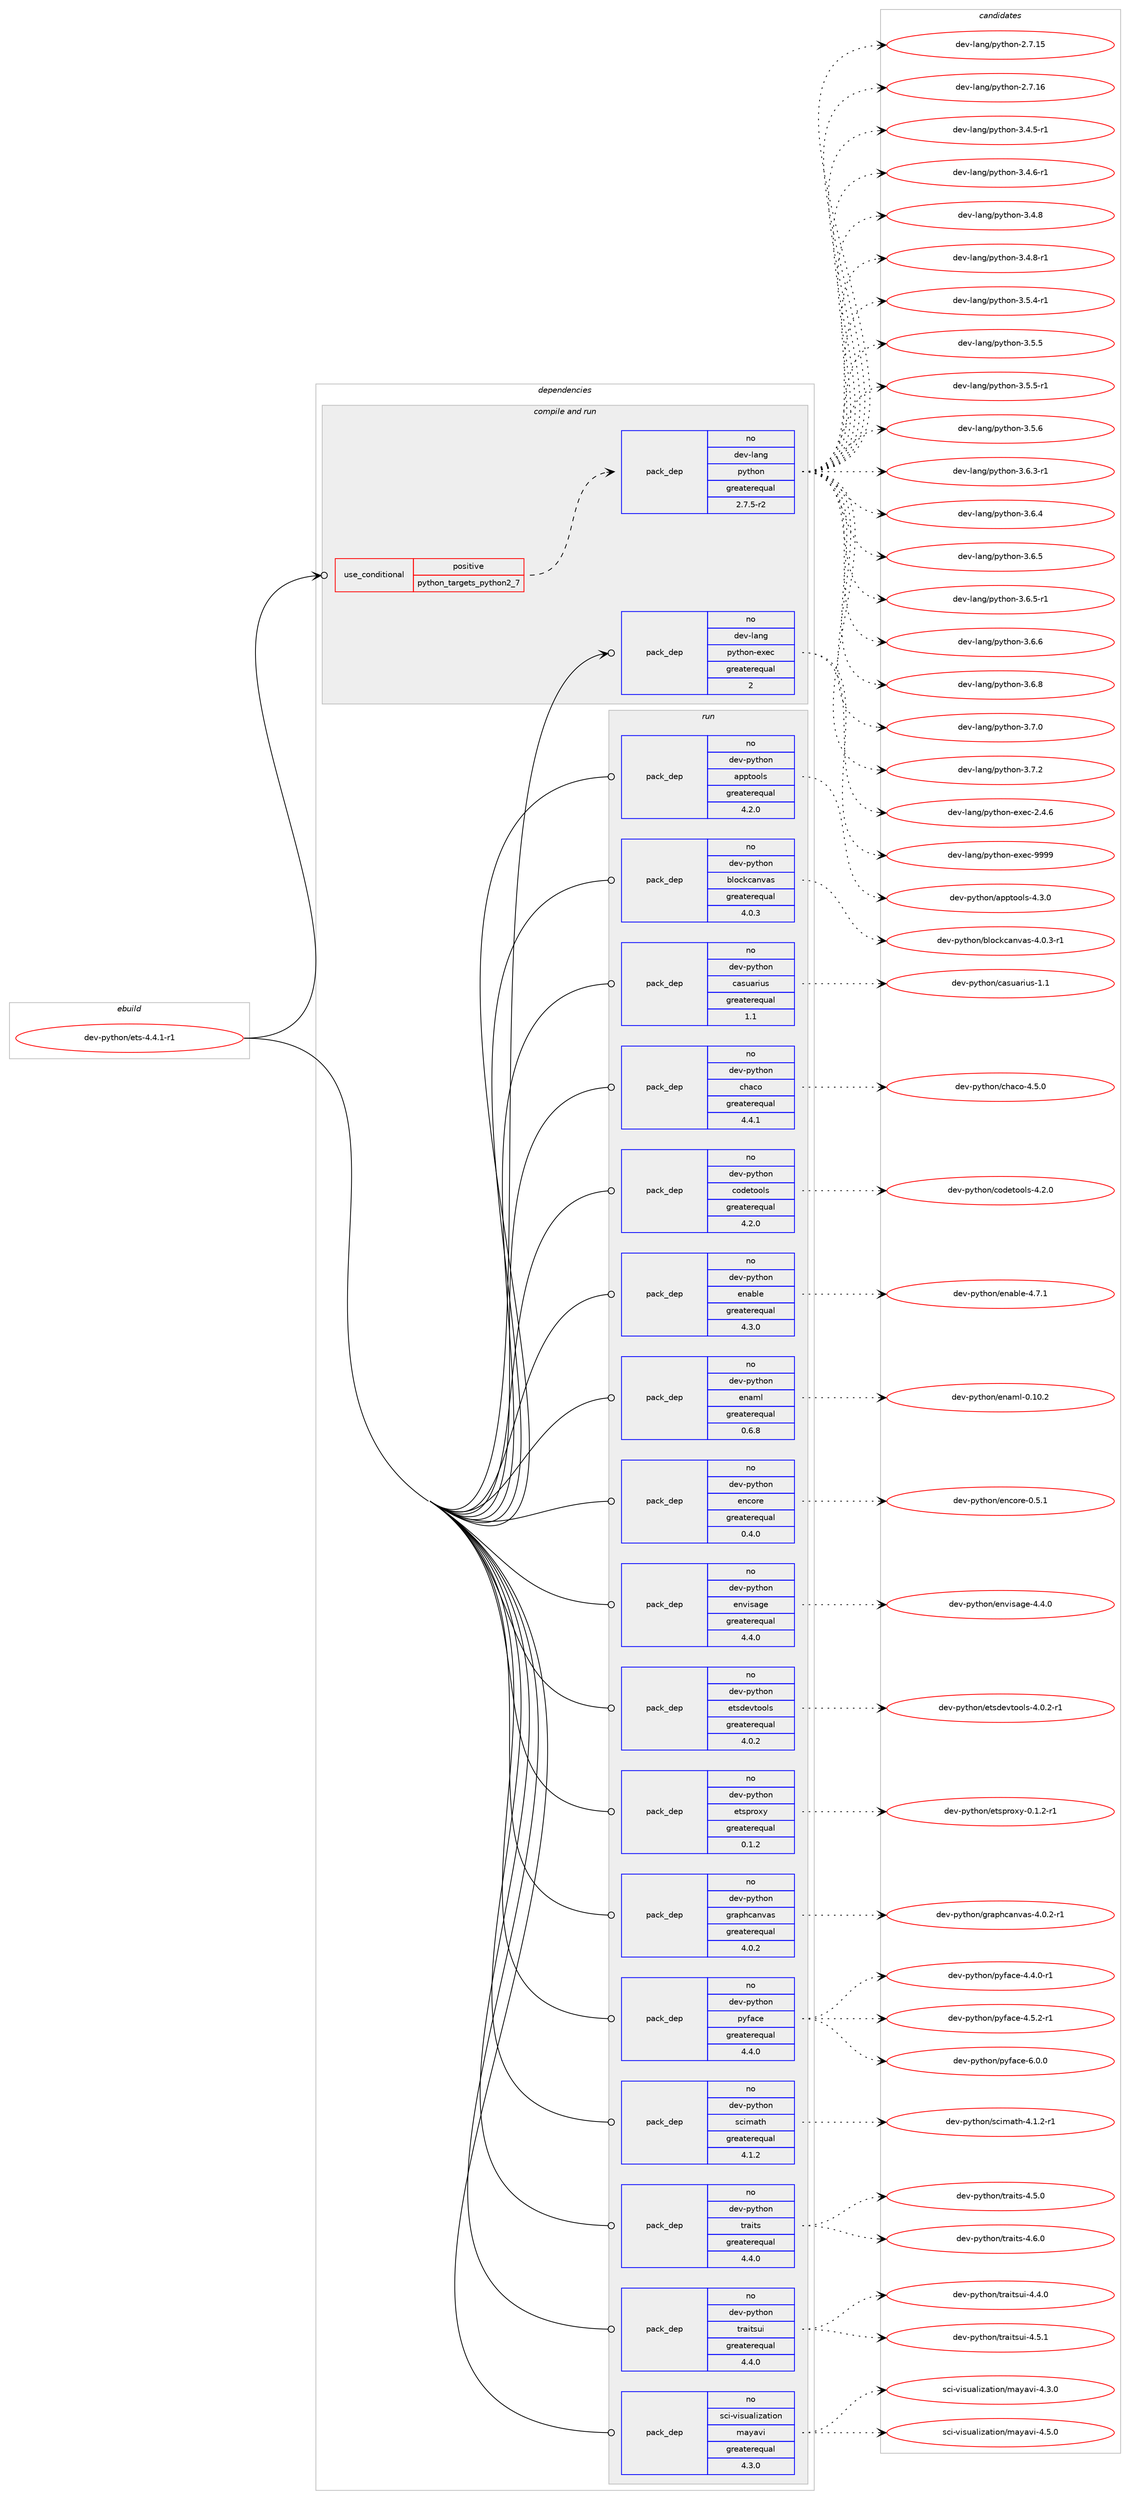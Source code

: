 digraph prolog {

# *************
# Graph options
# *************

newrank=true;
concentrate=true;
compound=true;
graph [rankdir=LR,fontname=Helvetica,fontsize=10,ranksep=1.5];#, ranksep=2.5, nodesep=0.2];
edge  [arrowhead=vee];
node  [fontname=Helvetica,fontsize=10];

# **********
# The ebuild
# **********

subgraph cluster_leftcol {
color=gray;
rank=same;
label=<<i>ebuild</i>>;
id [label="dev-python/ets-4.4.1-r1", color=red, width=4, href="../dev-python/ets-4.4.1-r1.svg"];
}

# ****************
# The dependencies
# ****************

subgraph cluster_midcol {
color=gray;
label=<<i>dependencies</i>>;
subgraph cluster_compile {
fillcolor="#eeeeee";
style=filled;
label=<<i>compile</i>>;
}
subgraph cluster_compileandrun {
fillcolor="#eeeeee";
style=filled;
label=<<i>compile and run</i>>;
subgraph cond373962 {
dependency1408132 [label=<<TABLE BORDER="0" CELLBORDER="1" CELLSPACING="0" CELLPADDING="4"><TR><TD ROWSPAN="3" CELLPADDING="10">use_conditional</TD></TR><TR><TD>positive</TD></TR><TR><TD>python_targets_python2_7</TD></TR></TABLE>>, shape=none, color=red];
subgraph pack1010911 {
dependency1408133 [label=<<TABLE BORDER="0" CELLBORDER="1" CELLSPACING="0" CELLPADDING="4" WIDTH="220"><TR><TD ROWSPAN="6" CELLPADDING="30">pack_dep</TD></TR><TR><TD WIDTH="110">no</TD></TR><TR><TD>dev-lang</TD></TR><TR><TD>python</TD></TR><TR><TD>greaterequal</TD></TR><TR><TD>2.7.5-r2</TD></TR></TABLE>>, shape=none, color=blue];
}
dependency1408132:e -> dependency1408133:w [weight=20,style="dashed",arrowhead="vee"];
}
id:e -> dependency1408132:w [weight=20,style="solid",arrowhead="odotvee"];
subgraph pack1010912 {
dependency1408134 [label=<<TABLE BORDER="0" CELLBORDER="1" CELLSPACING="0" CELLPADDING="4" WIDTH="220"><TR><TD ROWSPAN="6" CELLPADDING="30">pack_dep</TD></TR><TR><TD WIDTH="110">no</TD></TR><TR><TD>dev-lang</TD></TR><TR><TD>python-exec</TD></TR><TR><TD>greaterequal</TD></TR><TR><TD>2</TD></TR></TABLE>>, shape=none, color=blue];
}
id:e -> dependency1408134:w [weight=20,style="solid",arrowhead="odotvee"];
}
subgraph cluster_run {
fillcolor="#eeeeee";
style=filled;
label=<<i>run</i>>;
subgraph pack1010913 {
dependency1408135 [label=<<TABLE BORDER="0" CELLBORDER="1" CELLSPACING="0" CELLPADDING="4" WIDTH="220"><TR><TD ROWSPAN="6" CELLPADDING="30">pack_dep</TD></TR><TR><TD WIDTH="110">no</TD></TR><TR><TD>dev-python</TD></TR><TR><TD>apptools</TD></TR><TR><TD>greaterequal</TD></TR><TR><TD>4.2.0</TD></TR></TABLE>>, shape=none, color=blue];
}
id:e -> dependency1408135:w [weight=20,style="solid",arrowhead="odot"];
subgraph pack1010914 {
dependency1408136 [label=<<TABLE BORDER="0" CELLBORDER="1" CELLSPACING="0" CELLPADDING="4" WIDTH="220"><TR><TD ROWSPAN="6" CELLPADDING="30">pack_dep</TD></TR><TR><TD WIDTH="110">no</TD></TR><TR><TD>dev-python</TD></TR><TR><TD>blockcanvas</TD></TR><TR><TD>greaterequal</TD></TR><TR><TD>4.0.3</TD></TR></TABLE>>, shape=none, color=blue];
}
id:e -> dependency1408136:w [weight=20,style="solid",arrowhead="odot"];
subgraph pack1010915 {
dependency1408137 [label=<<TABLE BORDER="0" CELLBORDER="1" CELLSPACING="0" CELLPADDING="4" WIDTH="220"><TR><TD ROWSPAN="6" CELLPADDING="30">pack_dep</TD></TR><TR><TD WIDTH="110">no</TD></TR><TR><TD>dev-python</TD></TR><TR><TD>casuarius</TD></TR><TR><TD>greaterequal</TD></TR><TR><TD>1.1</TD></TR></TABLE>>, shape=none, color=blue];
}
id:e -> dependency1408137:w [weight=20,style="solid",arrowhead="odot"];
subgraph pack1010916 {
dependency1408138 [label=<<TABLE BORDER="0" CELLBORDER="1" CELLSPACING="0" CELLPADDING="4" WIDTH="220"><TR><TD ROWSPAN="6" CELLPADDING="30">pack_dep</TD></TR><TR><TD WIDTH="110">no</TD></TR><TR><TD>dev-python</TD></TR><TR><TD>chaco</TD></TR><TR><TD>greaterequal</TD></TR><TR><TD>4.4.1</TD></TR></TABLE>>, shape=none, color=blue];
}
id:e -> dependency1408138:w [weight=20,style="solid",arrowhead="odot"];
subgraph pack1010917 {
dependency1408139 [label=<<TABLE BORDER="0" CELLBORDER="1" CELLSPACING="0" CELLPADDING="4" WIDTH="220"><TR><TD ROWSPAN="6" CELLPADDING="30">pack_dep</TD></TR><TR><TD WIDTH="110">no</TD></TR><TR><TD>dev-python</TD></TR><TR><TD>codetools</TD></TR><TR><TD>greaterequal</TD></TR><TR><TD>4.2.0</TD></TR></TABLE>>, shape=none, color=blue];
}
id:e -> dependency1408139:w [weight=20,style="solid",arrowhead="odot"];
subgraph pack1010918 {
dependency1408140 [label=<<TABLE BORDER="0" CELLBORDER="1" CELLSPACING="0" CELLPADDING="4" WIDTH="220"><TR><TD ROWSPAN="6" CELLPADDING="30">pack_dep</TD></TR><TR><TD WIDTH="110">no</TD></TR><TR><TD>dev-python</TD></TR><TR><TD>enable</TD></TR><TR><TD>greaterequal</TD></TR><TR><TD>4.3.0</TD></TR></TABLE>>, shape=none, color=blue];
}
id:e -> dependency1408140:w [weight=20,style="solid",arrowhead="odot"];
subgraph pack1010919 {
dependency1408141 [label=<<TABLE BORDER="0" CELLBORDER="1" CELLSPACING="0" CELLPADDING="4" WIDTH="220"><TR><TD ROWSPAN="6" CELLPADDING="30">pack_dep</TD></TR><TR><TD WIDTH="110">no</TD></TR><TR><TD>dev-python</TD></TR><TR><TD>enaml</TD></TR><TR><TD>greaterequal</TD></TR><TR><TD>0.6.8</TD></TR></TABLE>>, shape=none, color=blue];
}
id:e -> dependency1408141:w [weight=20,style="solid",arrowhead="odot"];
subgraph pack1010920 {
dependency1408142 [label=<<TABLE BORDER="0" CELLBORDER="1" CELLSPACING="0" CELLPADDING="4" WIDTH="220"><TR><TD ROWSPAN="6" CELLPADDING="30">pack_dep</TD></TR><TR><TD WIDTH="110">no</TD></TR><TR><TD>dev-python</TD></TR><TR><TD>encore</TD></TR><TR><TD>greaterequal</TD></TR><TR><TD>0.4.0</TD></TR></TABLE>>, shape=none, color=blue];
}
id:e -> dependency1408142:w [weight=20,style="solid",arrowhead="odot"];
subgraph pack1010921 {
dependency1408143 [label=<<TABLE BORDER="0" CELLBORDER="1" CELLSPACING="0" CELLPADDING="4" WIDTH="220"><TR><TD ROWSPAN="6" CELLPADDING="30">pack_dep</TD></TR><TR><TD WIDTH="110">no</TD></TR><TR><TD>dev-python</TD></TR><TR><TD>envisage</TD></TR><TR><TD>greaterequal</TD></TR><TR><TD>4.4.0</TD></TR></TABLE>>, shape=none, color=blue];
}
id:e -> dependency1408143:w [weight=20,style="solid",arrowhead="odot"];
subgraph pack1010922 {
dependency1408144 [label=<<TABLE BORDER="0" CELLBORDER="1" CELLSPACING="0" CELLPADDING="4" WIDTH="220"><TR><TD ROWSPAN="6" CELLPADDING="30">pack_dep</TD></TR><TR><TD WIDTH="110">no</TD></TR><TR><TD>dev-python</TD></TR><TR><TD>etsdevtools</TD></TR><TR><TD>greaterequal</TD></TR><TR><TD>4.0.2</TD></TR></TABLE>>, shape=none, color=blue];
}
id:e -> dependency1408144:w [weight=20,style="solid",arrowhead="odot"];
subgraph pack1010923 {
dependency1408145 [label=<<TABLE BORDER="0" CELLBORDER="1" CELLSPACING="0" CELLPADDING="4" WIDTH="220"><TR><TD ROWSPAN="6" CELLPADDING="30">pack_dep</TD></TR><TR><TD WIDTH="110">no</TD></TR><TR><TD>dev-python</TD></TR><TR><TD>etsproxy</TD></TR><TR><TD>greaterequal</TD></TR><TR><TD>0.1.2</TD></TR></TABLE>>, shape=none, color=blue];
}
id:e -> dependency1408145:w [weight=20,style="solid",arrowhead="odot"];
subgraph pack1010924 {
dependency1408146 [label=<<TABLE BORDER="0" CELLBORDER="1" CELLSPACING="0" CELLPADDING="4" WIDTH="220"><TR><TD ROWSPAN="6" CELLPADDING="30">pack_dep</TD></TR><TR><TD WIDTH="110">no</TD></TR><TR><TD>dev-python</TD></TR><TR><TD>graphcanvas</TD></TR><TR><TD>greaterequal</TD></TR><TR><TD>4.0.2</TD></TR></TABLE>>, shape=none, color=blue];
}
id:e -> dependency1408146:w [weight=20,style="solid",arrowhead="odot"];
subgraph pack1010925 {
dependency1408147 [label=<<TABLE BORDER="0" CELLBORDER="1" CELLSPACING="0" CELLPADDING="4" WIDTH="220"><TR><TD ROWSPAN="6" CELLPADDING="30">pack_dep</TD></TR><TR><TD WIDTH="110">no</TD></TR><TR><TD>dev-python</TD></TR><TR><TD>pyface</TD></TR><TR><TD>greaterequal</TD></TR><TR><TD>4.4.0</TD></TR></TABLE>>, shape=none, color=blue];
}
id:e -> dependency1408147:w [weight=20,style="solid",arrowhead="odot"];
subgraph pack1010926 {
dependency1408148 [label=<<TABLE BORDER="0" CELLBORDER="1" CELLSPACING="0" CELLPADDING="4" WIDTH="220"><TR><TD ROWSPAN="6" CELLPADDING="30">pack_dep</TD></TR><TR><TD WIDTH="110">no</TD></TR><TR><TD>dev-python</TD></TR><TR><TD>scimath</TD></TR><TR><TD>greaterequal</TD></TR><TR><TD>4.1.2</TD></TR></TABLE>>, shape=none, color=blue];
}
id:e -> dependency1408148:w [weight=20,style="solid",arrowhead="odot"];
subgraph pack1010927 {
dependency1408149 [label=<<TABLE BORDER="0" CELLBORDER="1" CELLSPACING="0" CELLPADDING="4" WIDTH="220"><TR><TD ROWSPAN="6" CELLPADDING="30">pack_dep</TD></TR><TR><TD WIDTH="110">no</TD></TR><TR><TD>dev-python</TD></TR><TR><TD>traits</TD></TR><TR><TD>greaterequal</TD></TR><TR><TD>4.4.0</TD></TR></TABLE>>, shape=none, color=blue];
}
id:e -> dependency1408149:w [weight=20,style="solid",arrowhead="odot"];
subgraph pack1010928 {
dependency1408150 [label=<<TABLE BORDER="0" CELLBORDER="1" CELLSPACING="0" CELLPADDING="4" WIDTH="220"><TR><TD ROWSPAN="6" CELLPADDING="30">pack_dep</TD></TR><TR><TD WIDTH="110">no</TD></TR><TR><TD>dev-python</TD></TR><TR><TD>traitsui</TD></TR><TR><TD>greaterequal</TD></TR><TR><TD>4.4.0</TD></TR></TABLE>>, shape=none, color=blue];
}
id:e -> dependency1408150:w [weight=20,style="solid",arrowhead="odot"];
subgraph pack1010929 {
dependency1408151 [label=<<TABLE BORDER="0" CELLBORDER="1" CELLSPACING="0" CELLPADDING="4" WIDTH="220"><TR><TD ROWSPAN="6" CELLPADDING="30">pack_dep</TD></TR><TR><TD WIDTH="110">no</TD></TR><TR><TD>sci-visualization</TD></TR><TR><TD>mayavi</TD></TR><TR><TD>greaterequal</TD></TR><TR><TD>4.3.0</TD></TR></TABLE>>, shape=none, color=blue];
}
id:e -> dependency1408151:w [weight=20,style="solid",arrowhead="odot"];
}
}

# **************
# The candidates
# **************

subgraph cluster_choices {
rank=same;
color=gray;
label=<<i>candidates</i>>;

subgraph choice1010911 {
color=black;
nodesep=1;
choice10010111845108971101034711212111610411111045504655464953 [label="dev-lang/python-2.7.15", color=red, width=4,href="../dev-lang/python-2.7.15.svg"];
choice10010111845108971101034711212111610411111045504655464954 [label="dev-lang/python-2.7.16", color=red, width=4,href="../dev-lang/python-2.7.16.svg"];
choice1001011184510897110103471121211161041111104551465246534511449 [label="dev-lang/python-3.4.5-r1", color=red, width=4,href="../dev-lang/python-3.4.5-r1.svg"];
choice1001011184510897110103471121211161041111104551465246544511449 [label="dev-lang/python-3.4.6-r1", color=red, width=4,href="../dev-lang/python-3.4.6-r1.svg"];
choice100101118451089711010347112121116104111110455146524656 [label="dev-lang/python-3.4.8", color=red, width=4,href="../dev-lang/python-3.4.8.svg"];
choice1001011184510897110103471121211161041111104551465246564511449 [label="dev-lang/python-3.4.8-r1", color=red, width=4,href="../dev-lang/python-3.4.8-r1.svg"];
choice1001011184510897110103471121211161041111104551465346524511449 [label="dev-lang/python-3.5.4-r1", color=red, width=4,href="../dev-lang/python-3.5.4-r1.svg"];
choice100101118451089711010347112121116104111110455146534653 [label="dev-lang/python-3.5.5", color=red, width=4,href="../dev-lang/python-3.5.5.svg"];
choice1001011184510897110103471121211161041111104551465346534511449 [label="dev-lang/python-3.5.5-r1", color=red, width=4,href="../dev-lang/python-3.5.5-r1.svg"];
choice100101118451089711010347112121116104111110455146534654 [label="dev-lang/python-3.5.6", color=red, width=4,href="../dev-lang/python-3.5.6.svg"];
choice1001011184510897110103471121211161041111104551465446514511449 [label="dev-lang/python-3.6.3-r1", color=red, width=4,href="../dev-lang/python-3.6.3-r1.svg"];
choice100101118451089711010347112121116104111110455146544652 [label="dev-lang/python-3.6.4", color=red, width=4,href="../dev-lang/python-3.6.4.svg"];
choice100101118451089711010347112121116104111110455146544653 [label="dev-lang/python-3.6.5", color=red, width=4,href="../dev-lang/python-3.6.5.svg"];
choice1001011184510897110103471121211161041111104551465446534511449 [label="dev-lang/python-3.6.5-r1", color=red, width=4,href="../dev-lang/python-3.6.5-r1.svg"];
choice100101118451089711010347112121116104111110455146544654 [label="dev-lang/python-3.6.6", color=red, width=4,href="../dev-lang/python-3.6.6.svg"];
choice100101118451089711010347112121116104111110455146544656 [label="dev-lang/python-3.6.8", color=red, width=4,href="../dev-lang/python-3.6.8.svg"];
choice100101118451089711010347112121116104111110455146554648 [label="dev-lang/python-3.7.0", color=red, width=4,href="../dev-lang/python-3.7.0.svg"];
choice100101118451089711010347112121116104111110455146554650 [label="dev-lang/python-3.7.2", color=red, width=4,href="../dev-lang/python-3.7.2.svg"];
dependency1408133:e -> choice10010111845108971101034711212111610411111045504655464953:w [style=dotted,weight="100"];
dependency1408133:e -> choice10010111845108971101034711212111610411111045504655464954:w [style=dotted,weight="100"];
dependency1408133:e -> choice1001011184510897110103471121211161041111104551465246534511449:w [style=dotted,weight="100"];
dependency1408133:e -> choice1001011184510897110103471121211161041111104551465246544511449:w [style=dotted,weight="100"];
dependency1408133:e -> choice100101118451089711010347112121116104111110455146524656:w [style=dotted,weight="100"];
dependency1408133:e -> choice1001011184510897110103471121211161041111104551465246564511449:w [style=dotted,weight="100"];
dependency1408133:e -> choice1001011184510897110103471121211161041111104551465346524511449:w [style=dotted,weight="100"];
dependency1408133:e -> choice100101118451089711010347112121116104111110455146534653:w [style=dotted,weight="100"];
dependency1408133:e -> choice1001011184510897110103471121211161041111104551465346534511449:w [style=dotted,weight="100"];
dependency1408133:e -> choice100101118451089711010347112121116104111110455146534654:w [style=dotted,weight="100"];
dependency1408133:e -> choice1001011184510897110103471121211161041111104551465446514511449:w [style=dotted,weight="100"];
dependency1408133:e -> choice100101118451089711010347112121116104111110455146544652:w [style=dotted,weight="100"];
dependency1408133:e -> choice100101118451089711010347112121116104111110455146544653:w [style=dotted,weight="100"];
dependency1408133:e -> choice1001011184510897110103471121211161041111104551465446534511449:w [style=dotted,weight="100"];
dependency1408133:e -> choice100101118451089711010347112121116104111110455146544654:w [style=dotted,weight="100"];
dependency1408133:e -> choice100101118451089711010347112121116104111110455146544656:w [style=dotted,weight="100"];
dependency1408133:e -> choice100101118451089711010347112121116104111110455146554648:w [style=dotted,weight="100"];
dependency1408133:e -> choice100101118451089711010347112121116104111110455146554650:w [style=dotted,weight="100"];
}
subgraph choice1010912 {
color=black;
nodesep=1;
choice1001011184510897110103471121211161041111104510112010199455046524654 [label="dev-lang/python-exec-2.4.6", color=red, width=4,href="../dev-lang/python-exec-2.4.6.svg"];
choice10010111845108971101034711212111610411111045101120101994557575757 [label="dev-lang/python-exec-9999", color=red, width=4,href="../dev-lang/python-exec-9999.svg"];
dependency1408134:e -> choice1001011184510897110103471121211161041111104510112010199455046524654:w [style=dotted,weight="100"];
dependency1408134:e -> choice10010111845108971101034711212111610411111045101120101994557575757:w [style=dotted,weight="100"];
}
subgraph choice1010913 {
color=black;
nodesep=1;
choice100101118451121211161041111104797112112116111111108115455246514648 [label="dev-python/apptools-4.3.0", color=red, width=4,href="../dev-python/apptools-4.3.0.svg"];
dependency1408135:e -> choice100101118451121211161041111104797112112116111111108115455246514648:w [style=dotted,weight="100"];
}
subgraph choice1010914 {
color=black;
nodesep=1;
choice100101118451121211161041111104798108111991079997110118971154552464846514511449 [label="dev-python/blockcanvas-4.0.3-r1", color=red, width=4,href="../dev-python/blockcanvas-4.0.3-r1.svg"];
dependency1408136:e -> choice100101118451121211161041111104798108111991079997110118971154552464846514511449:w [style=dotted,weight="100"];
}
subgraph choice1010915 {
color=black;
nodesep=1;
choice100101118451121211161041111104799971151179711410511711545494649 [label="dev-python/casuarius-1.1", color=red, width=4,href="../dev-python/casuarius-1.1.svg"];
dependency1408137:e -> choice100101118451121211161041111104799971151179711410511711545494649:w [style=dotted,weight="100"];
}
subgraph choice1010916 {
color=black;
nodesep=1;
choice1001011184511212111610411111047991049799111455246534648 [label="dev-python/chaco-4.5.0", color=red, width=4,href="../dev-python/chaco-4.5.0.svg"];
dependency1408138:e -> choice1001011184511212111610411111047991049799111455246534648:w [style=dotted,weight="100"];
}
subgraph choice1010917 {
color=black;
nodesep=1;
choice100101118451121211161041111104799111100101116111111108115455246504648 [label="dev-python/codetools-4.2.0", color=red, width=4,href="../dev-python/codetools-4.2.0.svg"];
dependency1408139:e -> choice100101118451121211161041111104799111100101116111111108115455246504648:w [style=dotted,weight="100"];
}
subgraph choice1010918 {
color=black;
nodesep=1;
choice10010111845112121116104111110471011109798108101455246554649 [label="dev-python/enable-4.7.1", color=red, width=4,href="../dev-python/enable-4.7.1.svg"];
dependency1408140:e -> choice10010111845112121116104111110471011109798108101455246554649:w [style=dotted,weight="100"];
}
subgraph choice1010919 {
color=black;
nodesep=1;
choice10010111845112121116104111110471011109710910845484649484650 [label="dev-python/enaml-0.10.2", color=red, width=4,href="../dev-python/enaml-0.10.2.svg"];
dependency1408141:e -> choice10010111845112121116104111110471011109710910845484649484650:w [style=dotted,weight="100"];
}
subgraph choice1010920 {
color=black;
nodesep=1;
choice100101118451121211161041111104710111099111114101454846534649 [label="dev-python/encore-0.5.1", color=red, width=4,href="../dev-python/encore-0.5.1.svg"];
dependency1408142:e -> choice100101118451121211161041111104710111099111114101454846534649:w [style=dotted,weight="100"];
}
subgraph choice1010921 {
color=black;
nodesep=1;
choice100101118451121211161041111104710111011810511597103101455246524648 [label="dev-python/envisage-4.4.0", color=red, width=4,href="../dev-python/envisage-4.4.0.svg"];
dependency1408143:e -> choice100101118451121211161041111104710111011810511597103101455246524648:w [style=dotted,weight="100"];
}
subgraph choice1010922 {
color=black;
nodesep=1;
choice10010111845112121116104111110471011161151001011181161111111081154552464846504511449 [label="dev-python/etsdevtools-4.0.2-r1", color=red, width=4,href="../dev-python/etsdevtools-4.0.2-r1.svg"];
dependency1408144:e -> choice10010111845112121116104111110471011161151001011181161111111081154552464846504511449:w [style=dotted,weight="100"];
}
subgraph choice1010923 {
color=black;
nodesep=1;
choice10010111845112121116104111110471011161151121141111201214548464946504511449 [label="dev-python/etsproxy-0.1.2-r1", color=red, width=4,href="../dev-python/etsproxy-0.1.2-r1.svg"];
dependency1408145:e -> choice10010111845112121116104111110471011161151121141111201214548464946504511449:w [style=dotted,weight="100"];
}
subgraph choice1010924 {
color=black;
nodesep=1;
choice1001011184511212111610411111047103114971121049997110118971154552464846504511449 [label="dev-python/graphcanvas-4.0.2-r1", color=red, width=4,href="../dev-python/graphcanvas-4.0.2-r1.svg"];
dependency1408146:e -> choice1001011184511212111610411111047103114971121049997110118971154552464846504511449:w [style=dotted,weight="100"];
}
subgraph choice1010925 {
color=black;
nodesep=1;
choice100101118451121211161041111104711212110297991014552465246484511449 [label="dev-python/pyface-4.4.0-r1", color=red, width=4,href="../dev-python/pyface-4.4.0-r1.svg"];
choice100101118451121211161041111104711212110297991014552465346504511449 [label="dev-python/pyface-4.5.2-r1", color=red, width=4,href="../dev-python/pyface-4.5.2-r1.svg"];
choice10010111845112121116104111110471121211029799101455446484648 [label="dev-python/pyface-6.0.0", color=red, width=4,href="../dev-python/pyface-6.0.0.svg"];
dependency1408147:e -> choice100101118451121211161041111104711212110297991014552465246484511449:w [style=dotted,weight="100"];
dependency1408147:e -> choice100101118451121211161041111104711212110297991014552465346504511449:w [style=dotted,weight="100"];
dependency1408147:e -> choice10010111845112121116104111110471121211029799101455446484648:w [style=dotted,weight="100"];
}
subgraph choice1010926 {
color=black;
nodesep=1;
choice100101118451121211161041111104711599105109971161044552464946504511449 [label="dev-python/scimath-4.1.2-r1", color=red, width=4,href="../dev-python/scimath-4.1.2-r1.svg"];
dependency1408148:e -> choice100101118451121211161041111104711599105109971161044552464946504511449:w [style=dotted,weight="100"];
}
subgraph choice1010927 {
color=black;
nodesep=1;
choice100101118451121211161041111104711611497105116115455246534648 [label="dev-python/traits-4.5.0", color=red, width=4,href="../dev-python/traits-4.5.0.svg"];
choice100101118451121211161041111104711611497105116115455246544648 [label="dev-python/traits-4.6.0", color=red, width=4,href="../dev-python/traits-4.6.0.svg"];
dependency1408149:e -> choice100101118451121211161041111104711611497105116115455246534648:w [style=dotted,weight="100"];
dependency1408149:e -> choice100101118451121211161041111104711611497105116115455246544648:w [style=dotted,weight="100"];
}
subgraph choice1010928 {
color=black;
nodesep=1;
choice100101118451121211161041111104711611497105116115117105455246524648 [label="dev-python/traitsui-4.4.0", color=red, width=4,href="../dev-python/traitsui-4.4.0.svg"];
choice100101118451121211161041111104711611497105116115117105455246534649 [label="dev-python/traitsui-4.5.1", color=red, width=4,href="../dev-python/traitsui-4.5.1.svg"];
dependency1408150:e -> choice100101118451121211161041111104711611497105116115117105455246524648:w [style=dotted,weight="100"];
dependency1408150:e -> choice100101118451121211161041111104711611497105116115117105455246534649:w [style=dotted,weight="100"];
}
subgraph choice1010929 {
color=black;
nodesep=1;
choice11599105451181051151179710810512297116105111110471099712197118105455246514648 [label="sci-visualization/mayavi-4.3.0", color=red, width=4,href="../sci-visualization/mayavi-4.3.0.svg"];
choice11599105451181051151179710810512297116105111110471099712197118105455246534648 [label="sci-visualization/mayavi-4.5.0", color=red, width=4,href="../sci-visualization/mayavi-4.5.0.svg"];
dependency1408151:e -> choice11599105451181051151179710810512297116105111110471099712197118105455246514648:w [style=dotted,weight="100"];
dependency1408151:e -> choice11599105451181051151179710810512297116105111110471099712197118105455246534648:w [style=dotted,weight="100"];
}
}

}
